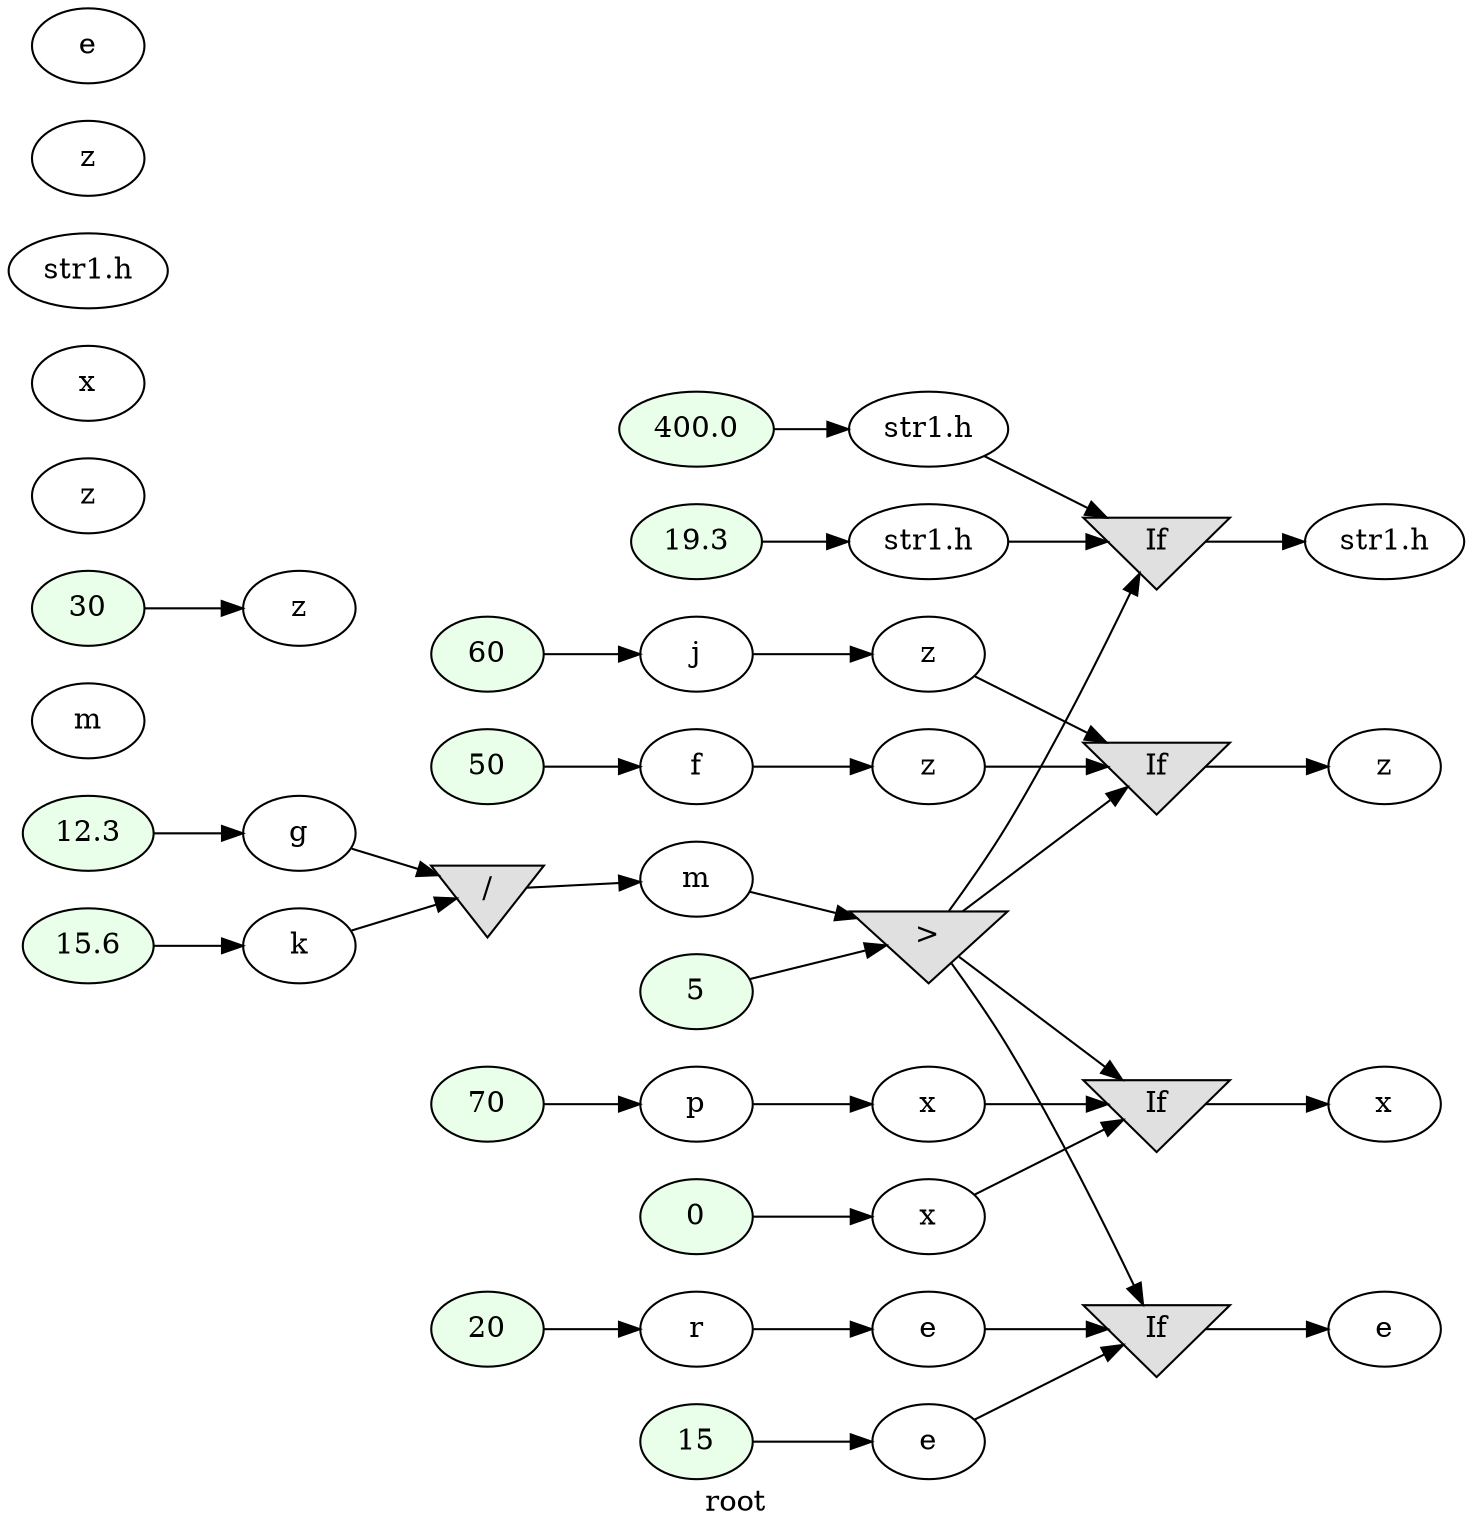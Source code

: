 digraph G
{
rankdir=LR;
label = "root";
	node_000001 [ label = "19.3", style=filled, fillcolor="#E9FFE9", startingline=10 ]
	node_000002 [ label = "str1.h", startingline=10 ]
	node_000003 [ label = "12.3", style=filled, fillcolor="#E9FFE9", startingline=13 ]
	node_000004 [ label = "g", startingline=13 ]
	node_000005 [ label = "15.6", style=filled, fillcolor="#E9FFE9", startingline=13 ]
	node_000006 [ label = "k", startingline=13 ]
	node_000007 [ label = "m", startingline=15 ]
	node_000010 [ label = "/", shape=invtriangle, style=filled, fillcolor="#E0E0E0", startingline=15 ]
	node_000012 [ label = "m", startingline=15 ]
	node_000013 [ label = "15", style=filled, fillcolor="#E9FFE9", startingline=18 ]
	node_000014 [ label = "e", startingline=18 ]
	node_000015 [ label = "0", style=filled, fillcolor="#E9FFE9", startingline=18 ]
	node_000016 [ label = "x", startingline=18 ]
	node_000017 [ label = "30", style=filled, fillcolor="#E9FFE9", startingline=19 ]
	node_000018 [ label = "z", startingline=19 ]
	node_000019 [ label = "50", style=filled, fillcolor="#E9FFE9", startingline=20 ]
	node_000020 [ label = "f", startingline=20 ]
	node_000021 [ label = "60", style=filled, fillcolor="#E9FFE9", startingline=21 ]
	node_000022 [ label = "j", startingline=21 ]
	node_000023 [ label = "70", style=filled, fillcolor="#E9FFE9", startingline=22 ]
	node_000024 [ label = "p", startingline=22 ]
	node_000025 [ label = "z", startingline=26 ]
	node_000028 [ label = "x", startingline=27 ]
	node_000032 [ label = "str1.h", startingline=28 ]
	node_000033 [ label = "400.0", style=filled, fillcolor="#E9FFE9", startingline=28 ]
	node_000035 [ label = "z", startingline=28 ]
	node_000036 [ label = "x", startingline=28 ]
	node_000037 [ label = "str1.h", startingline=28 ]
	node_000038 [ label = "z", startingline=32 ]
	node_000041 [ label = "20", style=filled, fillcolor="#E9FFE9", startingline=33 ]
	node_000042 [ label = "r", startingline=33 ]
	node_000043 [ label = "e", startingline=34 ]
	node_000045 [ label = "z", startingline=34 ]
	node_000046 [ label = "e", startingline=34 ]
	node_000047 [ label = "5", style=filled, fillcolor="#E9FFE9", startingline=34 ]
	node_000048 [ label = ">", shape=invtriangle, style=filled, fillcolor="#E0E0E0", startingline=34 ]
	node_000049 [ label = "If", shape=invtriangle, style=filled, fillcolor="#E0E0E0", startingline=34 ]
	node_000050 [ label = "z", startingline=34 ]
	node_000051 [ label = "If", shape=invtriangle, style=filled, fillcolor="#E0E0E0", startingline=34 ]
	node_000052 [ label = "x", startingline=34 ]
	node_000053 [ label = "If", shape=invtriangle, style=filled, fillcolor="#E0E0E0", startingline=34 ]
	node_000054 [ label = "str1.h", startingline=34 ]
	node_000055 [ label = "If", shape=invtriangle, style=filled, fillcolor="#E0E0E0", startingline=34 ]
	node_000056 [ label = "e", startingline=34 ]
	node_000001 -> node_000002
	node_000002 -> node_000053
	node_000003 -> node_000004
	node_000004 -> node_000010
	node_000005 -> node_000006
	node_000006 -> node_000010
	node_000010 -> node_000012
	node_000012 -> node_000048
	node_000013 -> node_000014
	node_000014 -> node_000055
	node_000015 -> node_000016
	node_000016 -> node_000051
	node_000017 -> node_000018
	node_000019 -> node_000020
	node_000020 -> node_000035
	node_000021 -> node_000022
	node_000022 -> node_000045
	node_000023 -> node_000024
	node_000024 -> node_000036
	node_000033 -> node_000037
	node_000035 -> node_000049
	node_000036 -> node_000051
	node_000037 -> node_000053
	node_000041 -> node_000042
	node_000042 -> node_000046
	node_000045 -> node_000049
	node_000046 -> node_000055
	node_000047 -> node_000048
	node_000048 -> node_000049
	node_000048 -> node_000051
	node_000048 -> node_000053
	node_000048 -> node_000055
	node_000049 -> node_000050
	node_000051 -> node_000052
	node_000053 -> node_000054
	node_000055 -> node_000056
}
